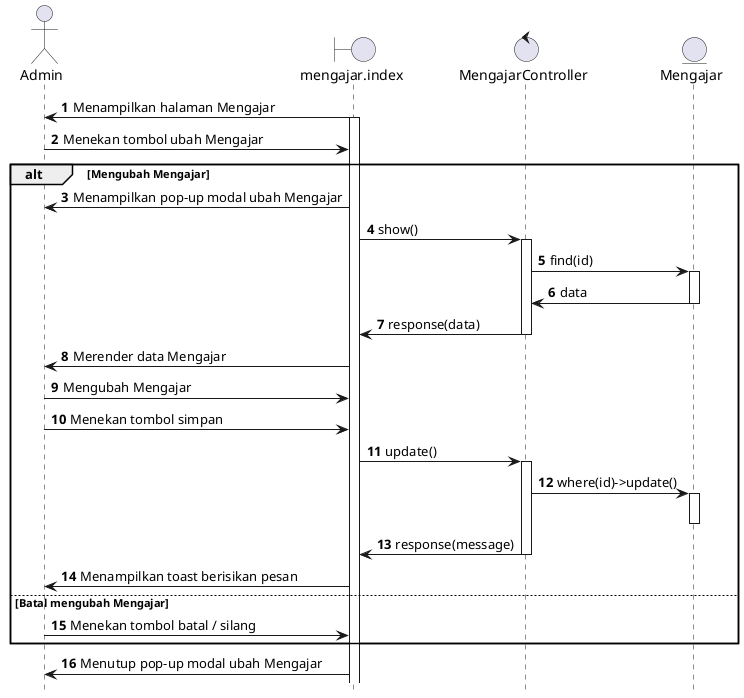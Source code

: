 @startuml sequence_diagram_ubah_mengajar
hide footbox
autonumber

actor Admin
boundary mengajar.index
control MengajarController
entity Mengajar

mengajar.index -> Admin : Menampilkan halaman Mengajar

activate mengajar.index

Admin -> mengajar.index : Menekan tombol ubah Mengajar

alt Mengubah Mengajar

mengajar.index -> Admin : Menampilkan pop-up modal ubah Mengajar

mengajar.index -> MengajarController : show()

activate MengajarController

MengajarController -> Mengajar : find(id)

activate Mengajar

Mengajar -> MengajarController : data

deactivate Mengajar

MengajarController -> mengajar.index : response(data)

deactivate MengajarController

mengajar.index -> Admin : Merender data Mengajar

Admin -> mengajar.index : Mengubah Mengajar

Admin -> mengajar.index : Menekan tombol simpan

mengajar.index -> MengajarController : update()

activate MengajarController

MengajarController -> Mengajar : where(id)->update()

activate Mengajar

deactivate Mengajar

MengajarController -> mengajar.index : response(message)

deactivate MengajarController

mengajar.index -> Admin : Menampilkan toast berisikan pesan

else Batal mengubah Mengajar

Admin -> mengajar.index : Menekan tombol batal / silang

end

mengajar.index -> Admin : Menutup pop-up modal ubah Mengajar

@enduml